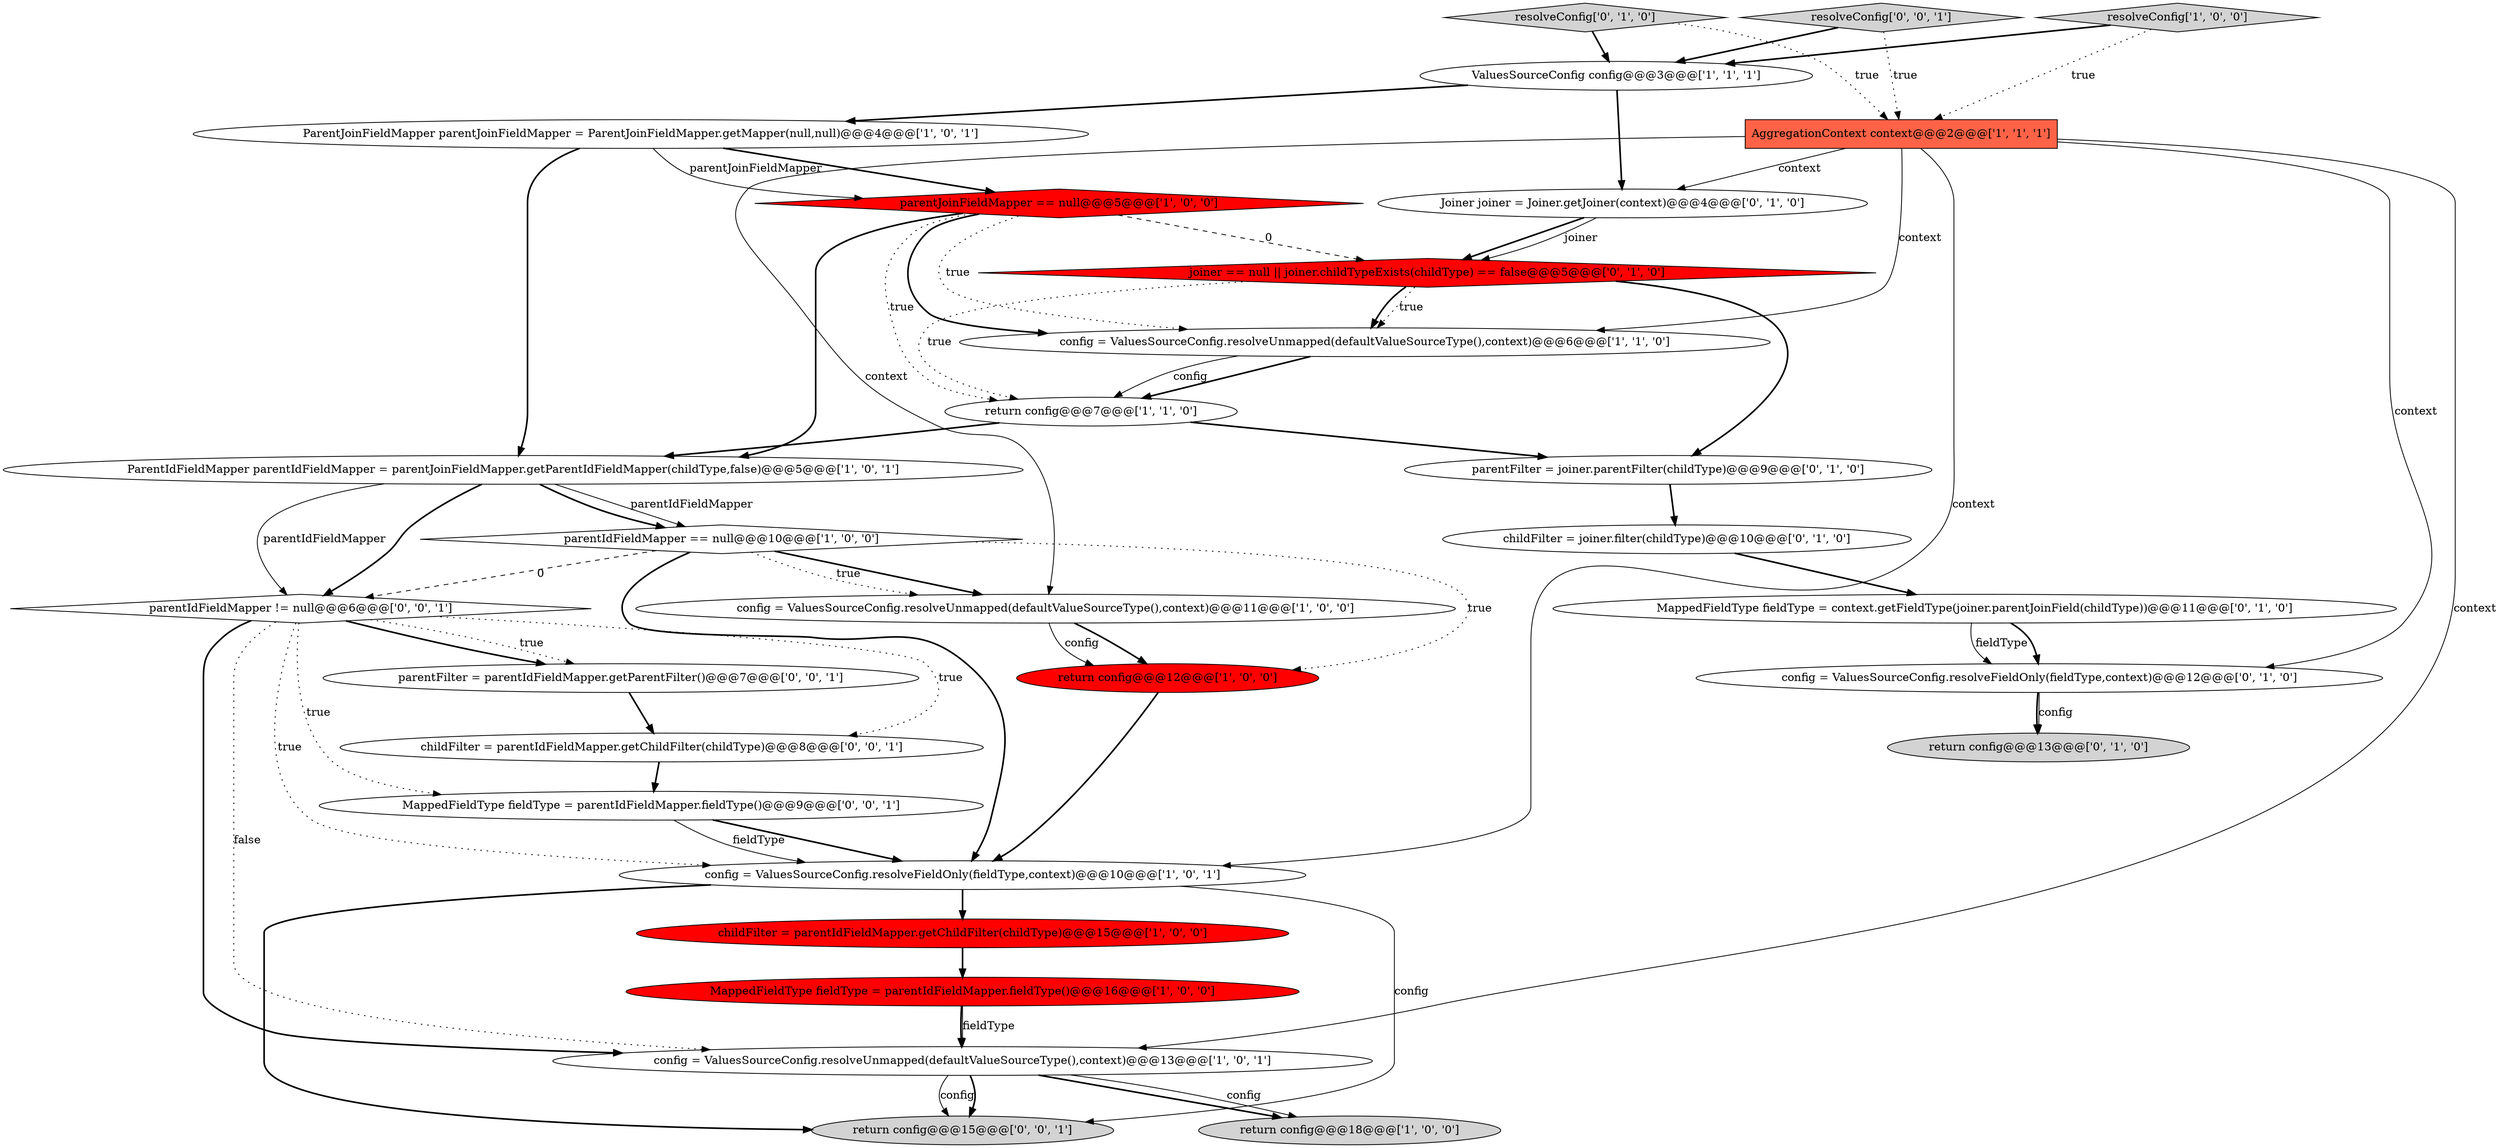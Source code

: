 digraph {
3 [style = filled, label = "return config@@@12@@@['1', '0', '0']", fillcolor = red, shape = ellipse image = "AAA1AAABBB1BBB"];
19 [style = filled, label = "config = ValuesSourceConfig.resolveFieldOnly(fieldType,context)@@@12@@@['0', '1', '0']", fillcolor = white, shape = ellipse image = "AAA0AAABBB2BBB"];
21 [style = filled, label = "resolveConfig['0', '1', '0']", fillcolor = lightgray, shape = diamond image = "AAA0AAABBB2BBB"];
23 [style = filled, label = "parentFilter = joiner.parentFilter(childType)@@@9@@@['0', '1', '0']", fillcolor = white, shape = ellipse image = "AAA0AAABBB2BBB"];
20 [style = filled, label = "MappedFieldType fieldType = context.getFieldType(joiner.parentJoinField(childType))@@@11@@@['0', '1', '0']", fillcolor = white, shape = ellipse image = "AAA0AAABBB2BBB"];
18 [style = filled, label = "Joiner joiner = Joiner.getJoiner(context)@@@4@@@['0', '1', '0']", fillcolor = white, shape = ellipse image = "AAA0AAABBB2BBB"];
13 [style = filled, label = "config = ValuesSourceConfig.resolveUnmapped(defaultValueSourceType(),context)@@@13@@@['1', '0', '1']", fillcolor = white, shape = ellipse image = "AAA0AAABBB1BBB"];
9 [style = filled, label = "ParentJoinFieldMapper parentJoinFieldMapper = ParentJoinFieldMapper.getMapper(null,null)@@@4@@@['1', '0', '1']", fillcolor = white, shape = ellipse image = "AAA0AAABBB1BBB"];
6 [style = filled, label = "config = ValuesSourceConfig.resolveFieldOnly(fieldType,context)@@@10@@@['1', '0', '1']", fillcolor = white, shape = ellipse image = "AAA0AAABBB1BBB"];
7 [style = filled, label = "childFilter = parentIdFieldMapper.getChildFilter(childType)@@@15@@@['1', '0', '0']", fillcolor = red, shape = ellipse image = "AAA1AAABBB1BBB"];
28 [style = filled, label = "parentIdFieldMapper != null@@@6@@@['0', '0', '1']", fillcolor = white, shape = diamond image = "AAA0AAABBB3BBB"];
1 [style = filled, label = "MappedFieldType fieldType = parentIdFieldMapper.fieldType()@@@16@@@['1', '0', '0']", fillcolor = red, shape = ellipse image = "AAA1AAABBB1BBB"];
29 [style = filled, label = "return config@@@15@@@['0', '0', '1']", fillcolor = lightgray, shape = ellipse image = "AAA0AAABBB3BBB"];
16 [style = filled, label = "return config@@@13@@@['0', '1', '0']", fillcolor = lightgray, shape = ellipse image = "AAA0AAABBB2BBB"];
11 [style = filled, label = "return config@@@18@@@['1', '0', '0']", fillcolor = lightgray, shape = ellipse image = "AAA0AAABBB1BBB"];
17 [style = filled, label = "joiner == null || joiner.childTypeExists(childType) == false@@@5@@@['0', '1', '0']", fillcolor = red, shape = diamond image = "AAA1AAABBB2BBB"];
14 [style = filled, label = "AggregationContext context@@@2@@@['1', '1', '1']", fillcolor = tomato, shape = box image = "AAA0AAABBB1BBB"];
25 [style = filled, label = "resolveConfig['0', '0', '1']", fillcolor = lightgray, shape = diamond image = "AAA0AAABBB3BBB"];
27 [style = filled, label = "childFilter = parentIdFieldMapper.getChildFilter(childType)@@@8@@@['0', '0', '1']", fillcolor = white, shape = ellipse image = "AAA0AAABBB3BBB"];
24 [style = filled, label = "parentFilter = parentIdFieldMapper.getParentFilter()@@@7@@@['0', '0', '1']", fillcolor = white, shape = ellipse image = "AAA0AAABBB3BBB"];
15 [style = filled, label = "ParentIdFieldMapper parentIdFieldMapper = parentJoinFieldMapper.getParentIdFieldMapper(childType,false)@@@5@@@['1', '0', '1']", fillcolor = white, shape = ellipse image = "AAA0AAABBB1BBB"];
26 [style = filled, label = "MappedFieldType fieldType = parentIdFieldMapper.fieldType()@@@9@@@['0', '0', '1']", fillcolor = white, shape = ellipse image = "AAA0AAABBB3BBB"];
10 [style = filled, label = "parentJoinFieldMapper == null@@@5@@@['1', '0', '0']", fillcolor = red, shape = diamond image = "AAA1AAABBB1BBB"];
4 [style = filled, label = "ValuesSourceConfig config@@@3@@@['1', '1', '1']", fillcolor = white, shape = ellipse image = "AAA0AAABBB1BBB"];
8 [style = filled, label = "config = ValuesSourceConfig.resolveUnmapped(defaultValueSourceType(),context)@@@11@@@['1', '0', '0']", fillcolor = white, shape = ellipse image = "AAA0AAABBB1BBB"];
22 [style = filled, label = "childFilter = joiner.filter(childType)@@@10@@@['0', '1', '0']", fillcolor = white, shape = ellipse image = "AAA0AAABBB2BBB"];
5 [style = filled, label = "parentIdFieldMapper == null@@@10@@@['1', '0', '0']", fillcolor = white, shape = diamond image = "AAA0AAABBB1BBB"];
12 [style = filled, label = "return config@@@7@@@['1', '1', '0']", fillcolor = white, shape = ellipse image = "AAA0AAABBB1BBB"];
2 [style = filled, label = "resolveConfig['1', '0', '0']", fillcolor = lightgray, shape = diamond image = "AAA0AAABBB1BBB"];
0 [style = filled, label = "config = ValuesSourceConfig.resolveUnmapped(defaultValueSourceType(),context)@@@6@@@['1', '1', '0']", fillcolor = white, shape = ellipse image = "AAA0AAABBB1BBB"];
4->9 [style = bold, label=""];
5->8 [style = bold, label=""];
14->8 [style = solid, label="context"];
15->5 [style = solid, label="parentIdFieldMapper"];
14->0 [style = solid, label="context"];
7->1 [style = bold, label=""];
10->12 [style = dotted, label="true"];
10->15 [style = bold, label=""];
17->0 [style = dotted, label="true"];
6->29 [style = solid, label="config"];
0->12 [style = bold, label=""];
0->12 [style = solid, label="config"];
8->3 [style = bold, label=""];
12->15 [style = bold, label=""];
18->17 [style = bold, label=""];
25->4 [style = bold, label=""];
20->19 [style = solid, label="fieldType"];
3->6 [style = bold, label=""];
28->13 [style = bold, label=""];
13->29 [style = solid, label="config"];
14->19 [style = solid, label="context"];
4->18 [style = bold, label=""];
25->14 [style = dotted, label="true"];
9->10 [style = bold, label=""];
5->3 [style = dotted, label="true"];
26->6 [style = bold, label=""];
2->4 [style = bold, label=""];
13->11 [style = bold, label=""];
1->13 [style = bold, label=""];
17->23 [style = bold, label=""];
5->28 [style = dashed, label="0"];
15->5 [style = bold, label=""];
6->29 [style = bold, label=""];
19->16 [style = bold, label=""];
26->6 [style = solid, label="fieldType"];
28->6 [style = dotted, label="true"];
13->29 [style = bold, label=""];
13->11 [style = solid, label="config"];
17->0 [style = bold, label=""];
23->22 [style = bold, label=""];
18->17 [style = solid, label="joiner"];
5->6 [style = bold, label=""];
28->24 [style = dotted, label="true"];
22->20 [style = bold, label=""];
15->28 [style = solid, label="parentIdFieldMapper"];
14->6 [style = solid, label="context"];
15->28 [style = bold, label=""];
17->12 [style = dotted, label="true"];
9->15 [style = bold, label=""];
28->26 [style = dotted, label="true"];
10->0 [style = bold, label=""];
28->13 [style = dotted, label="false"];
21->14 [style = dotted, label="true"];
10->17 [style = dashed, label="0"];
28->24 [style = bold, label=""];
10->0 [style = dotted, label="true"];
2->14 [style = dotted, label="true"];
12->23 [style = bold, label=""];
14->18 [style = solid, label="context"];
19->16 [style = solid, label="config"];
28->27 [style = dotted, label="true"];
14->13 [style = solid, label="context"];
6->7 [style = bold, label=""];
20->19 [style = bold, label=""];
5->8 [style = dotted, label="true"];
8->3 [style = solid, label="config"];
24->27 [style = bold, label=""];
9->10 [style = solid, label="parentJoinFieldMapper"];
1->13 [style = solid, label="fieldType"];
21->4 [style = bold, label=""];
27->26 [style = bold, label=""];
}

